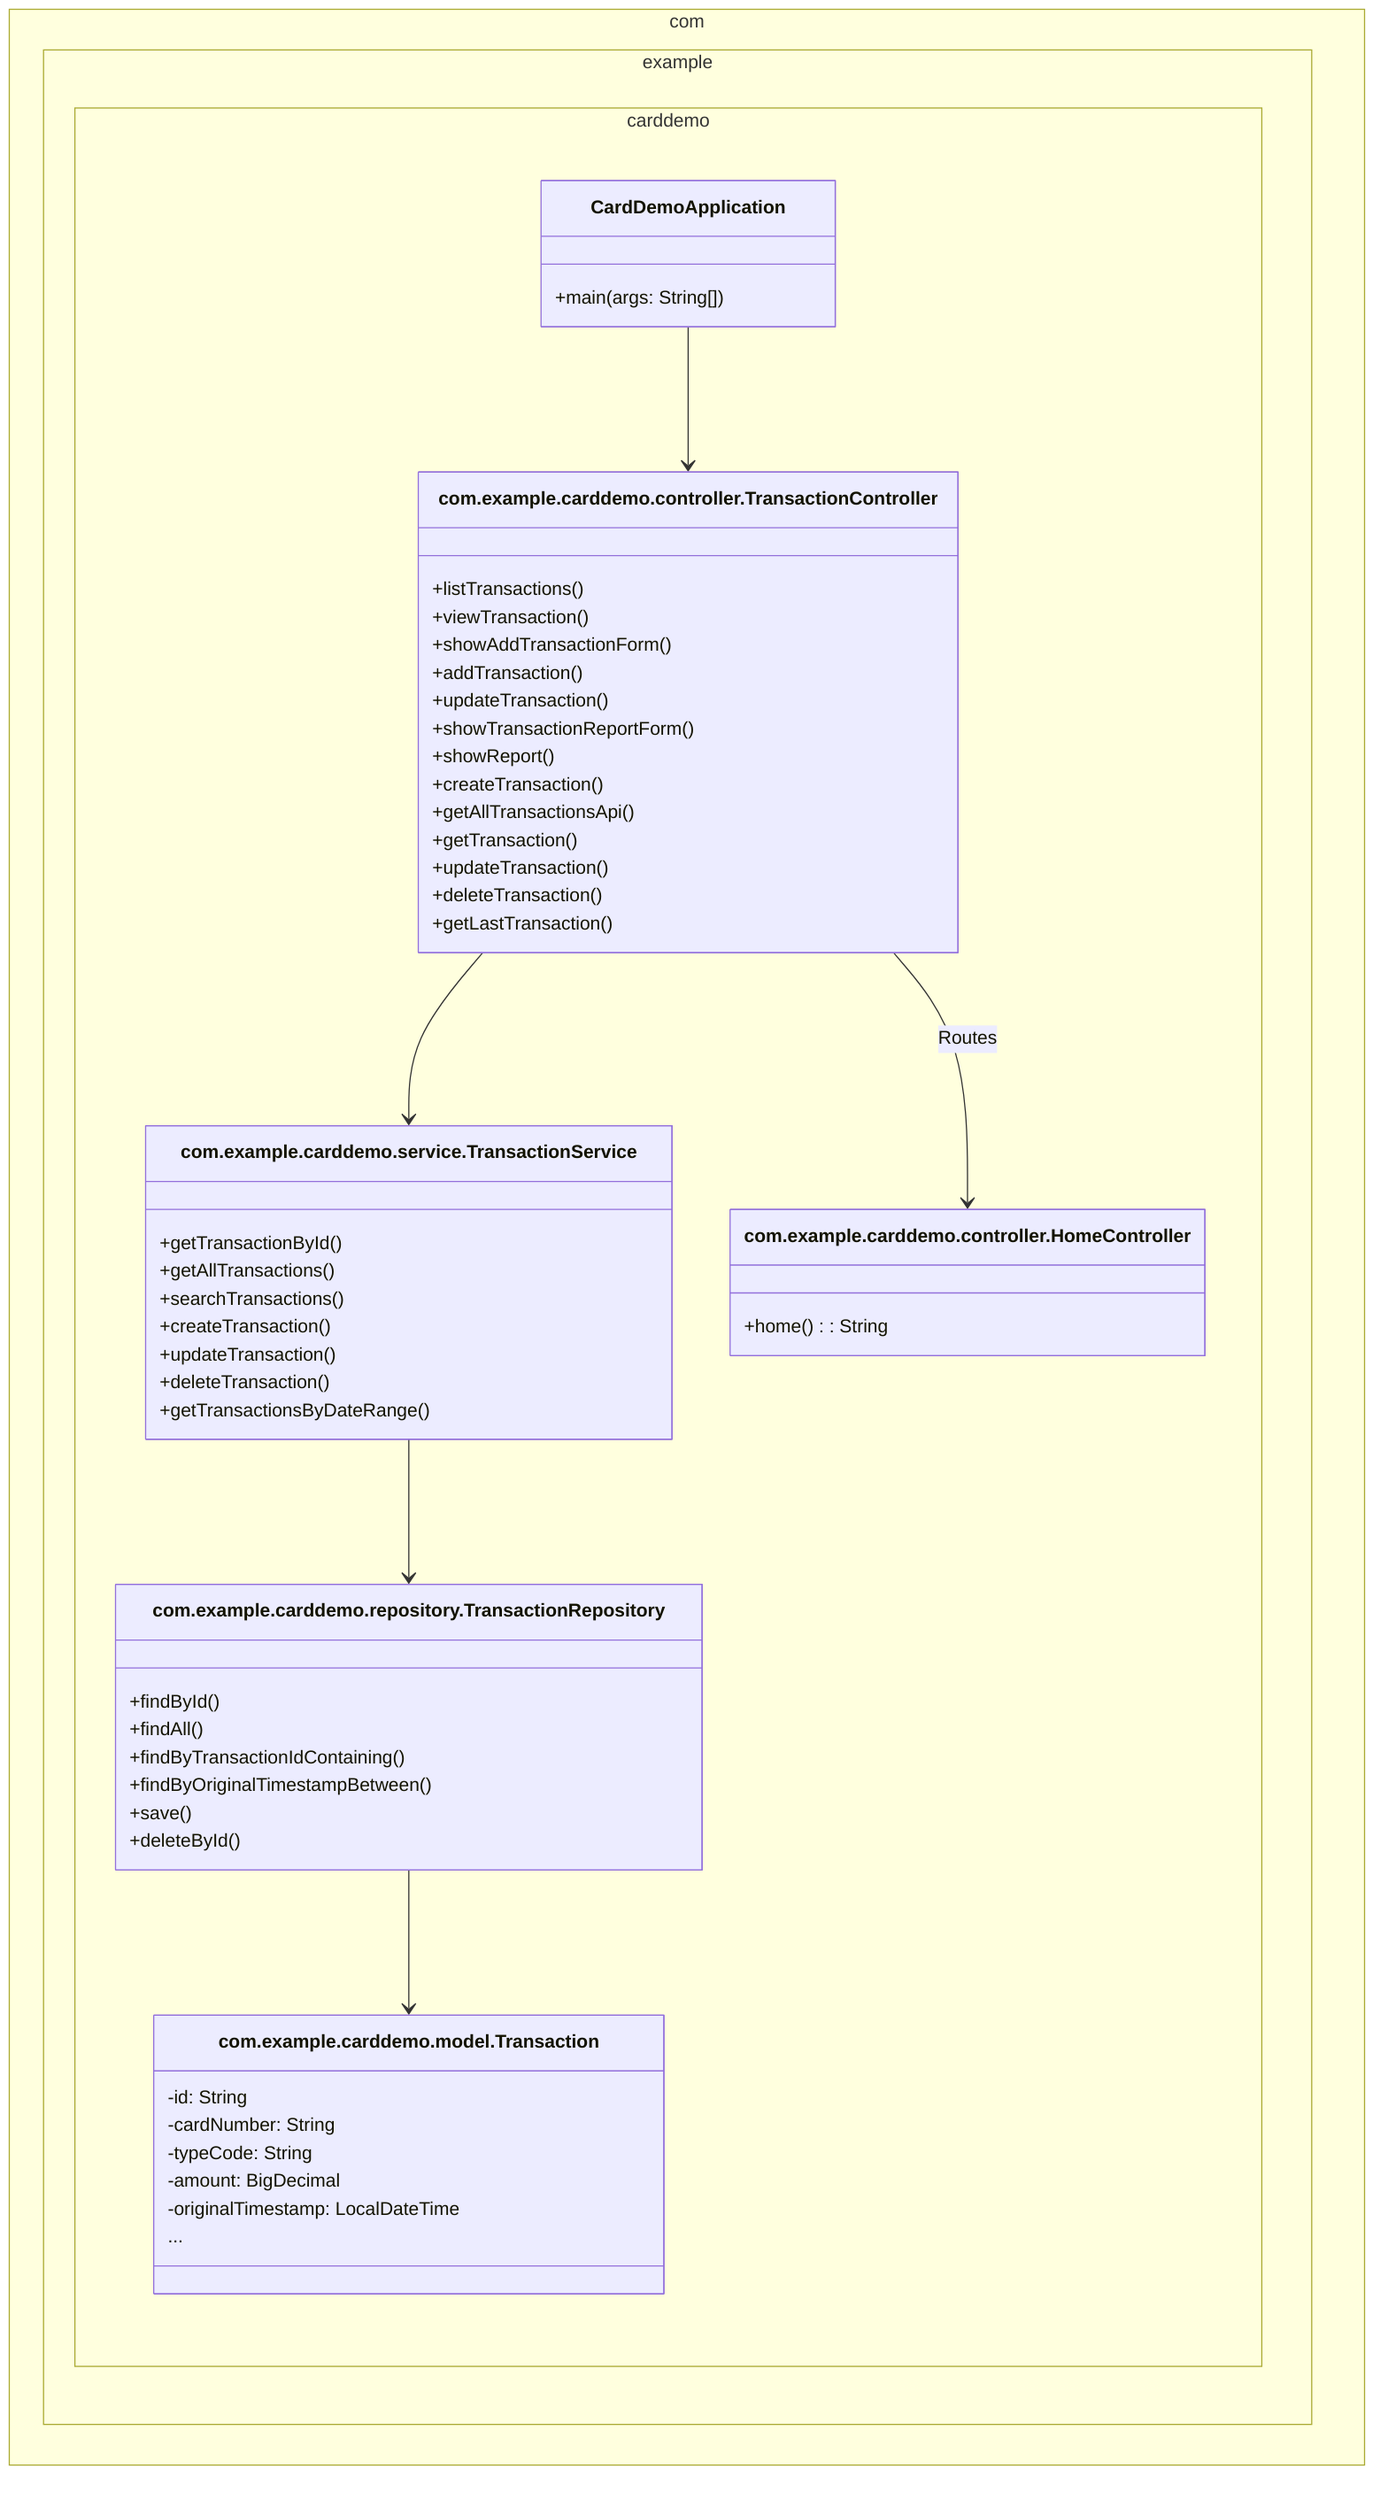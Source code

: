 classDiagram
    namespace com.example.carddemo {
        class CardDemoApplication {
            +main(args: String[])
        }
        class com.example.carddemo.controller.HomeController {
            +home(): String
        }
        class com.example.carddemo.controller.TransactionController {
            +listTransactions()
            +viewTransaction()
            +showAddTransactionForm()
            +addTransaction()
            +updateTransaction()
            +showTransactionReportForm()
            +showReport()
            +createTransaction()
            +getAllTransactionsApi()
            +getTransaction()
            +updateTransaction()
            +deleteTransaction()
            +getLastTransaction()
        }
        class com.example.carddemo.service.TransactionService {
            +getTransactionById()
            +getAllTransactions()
            +searchTransactions()
            +createTransaction()
            +updateTransaction()
            +deleteTransaction()
            +getTransactionsByDateRange()
        }
        class com.example.carddemo.repository.TransactionRepository {
            +findById()
            +findAll()
            +findByTransactionIdContaining()
            +findByOriginalTimestampBetween()
            +save()
            +deleteById()
        }
        class com.example.carddemo.model.Transaction {
            -id: String
            -cardNumber: String
            -typeCode: String
            -amount: BigDecimal
            -originalTimestamp: LocalDateTime
            ...
        }
    }

    CardDemoApplication --> com.example.carddemo.controller.TransactionController
    com.example.carddemo.controller.TransactionController --> com.example.carddemo.service.TransactionService
    com.example.carddemo.service.TransactionService --> com.example.carddemo.repository.TransactionRepository
    com.example.carddemo.repository.TransactionRepository --> com.example.carddemo.model.Transaction
    com.example.carddemo.controller.TransactionController --> com.example.carddemo.controller.HomeController : Routes